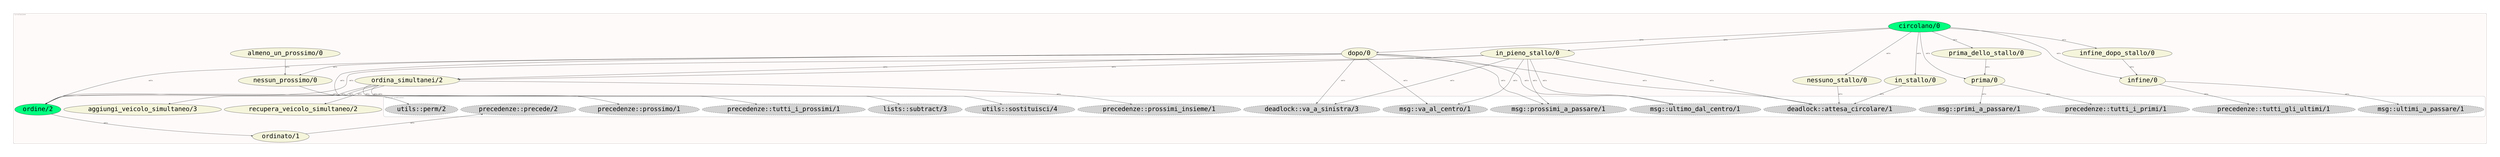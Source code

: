 digraph "circolazione_object" {
rankdir="TB"
ranksep="1.25"
compound="true"
splines="true"
pack="true"
clusterrank="local"
labeljust="l"
margin="1.0"
fontname="Courier"
fontsize="10"
fontcolor="snow4"
pencolor="snow4"
node [shape="ellipse",style="filled",fillcolor="white",fontname="Courier",fontsize="9"]
edge [fontname="Courier",fontsize="9"]

subgraph "cluster_circolazione_object" {
URL=""
tooltip="/home/giuseppe/IA/Progetto/code/circolazione.lgt"
bgcolor="snow"
style="rounded"
margin="10"
label="circolazione"
"circolano/0" [shape="ellipse",URL="circolazione_0.html#circolano/0",tooltip="circolazione_0.html#circolano/0",style="filled",fillcolor="springgreen",label=<<FONT POINT-SIZE="40"><![CDATA[circolano/0]]></FONT>>]
"ordine/2" [shape="ellipse",URL="circolazione_0.html#ordine/2",tooltip="circolazione_0.html#ordine/2",style="filled",fillcolor="springgreen",label=<<FONT POINT-SIZE="40"><![CDATA[ordine/2]]></FONT>>]
"circolano/0" [shape="ellipse",URL="circolazione_0.html#circolano/0",tooltip="circolazione_0.html#circolano/0",style="filled",fillcolor="springgreen",label=<<FONT POINT-SIZE="40"><![CDATA[circolano/0]]></FONT>>]
"ordine/2" [shape="ellipse",URL="circolazione_0.html#ordine/2",tooltip="circolazione_0.html#ordine/2",style="filled",fillcolor="springgreen",label=<<FONT POINT-SIZE="40"><![CDATA[ordine/2]]></FONT>>]
"prima/0" [shape="ellipse",style="filled",fillcolor="beige",label=<<FONT POINT-SIZE="40"><![CDATA[prima/0]]></FONT>>]
"dopo/0" [shape="ellipse",style="filled",fillcolor="beige",label=<<FONT POINT-SIZE="40"><![CDATA[dopo/0]]></FONT>>]
"prima_dello_stallo/0" [shape="ellipse",style="filled",fillcolor="beige",label=<<FONT POINT-SIZE="40"><![CDATA[prima_dello_stallo/0]]></FONT>>]
"in_pieno_stallo/0" [shape="ellipse",style="filled",fillcolor="beige",label=<<FONT POINT-SIZE="40"><![CDATA[in_pieno_stallo/0]]></FONT>>]
"infine_dopo_stallo/0" [shape="ellipse",style="filled",fillcolor="beige",label=<<FONT POINT-SIZE="40"><![CDATA[infine_dopo_stallo/0]]></FONT>>]
"nessun_prossimo/0" [shape="ellipse",style="filled",fillcolor="beige",label=<<FONT POINT-SIZE="40"><![CDATA[nessun_prossimo/0]]></FONT>>]
"almeno_un_prossimo/0" [shape="ellipse",style="filled",fillcolor="beige",label=<<FONT POINT-SIZE="40"><![CDATA[almeno_un_prossimo/0]]></FONT>>]
"nessuno_stallo/0" [shape="ellipse",style="filled",fillcolor="beige",label=<<FONT POINT-SIZE="40"><![CDATA[nessuno_stallo/0]]></FONT>>]
"in_stallo/0" [shape="ellipse",style="filled",fillcolor="beige",label=<<FONT POINT-SIZE="40"><![CDATA[in_stallo/0]]></FONT>>]
"recupera_veicolo_simultaneo/2" [shape="ellipse",style="filled",fillcolor="beige",label=<<FONT POINT-SIZE="40"><![CDATA[recupera_veicolo_simultaneo/2]]></FONT>>]
"aggiungi_veicolo_simultaneo/3" [shape="ellipse",style="filled",fillcolor="beige",label=<<FONT POINT-SIZE="40"><![CDATA[aggiungi_veicolo_simultaneo/3]]></FONT>>]
"ordina_simultanei/2" [shape="ellipse",style="filled",fillcolor="beige",label=<<FONT POINT-SIZE="40"><![CDATA[ordina_simultanei/2]]></FONT>>]
"infine/0" [shape="ellipse",style="filled",fillcolor="beige",label=<<FONT POINT-SIZE="40"><![CDATA[infine/0]]></FONT>>]
"ordinato/1" [shape="ellipse",style="filled",fillcolor="beige",label=<<FONT POINT-SIZE="40"><![CDATA[ordinato/1]]></FONT>>]
subgraph "cluster_other" {
URL=""
tooltip="(external predicates)"
bgcolor="white"
style="rounded"
margin="10"
label="(external predicates)"
"precedenze::tutti_i_primi/1" [shape="ellipse",URL="precedenze_0.html#tutti_i_primi/1",tooltip="precedenze_0.html#tutti_i_primi/1",style="filled,dashed",fillcolor="lightgrey",label=<<FONT POINT-SIZE="40"><![CDATA[precedenze::tutti_i_primi/1]]></FONT>>]
"msg::primi_a_passare/1" [shape="ellipse",URL="msg_0.html#primi_a_passare/1",tooltip="msg_0.html#primi_a_passare/1",style="filled,dashed",fillcolor="lightgrey",label=<<FONT POINT-SIZE="40"><![CDATA[msg::primi_a_passare/1]]></FONT>>]
"precedenze::tutti_i_prossimi/1" [shape="ellipse",URL="precedenze_0.html#tutti_i_prossimi/1",tooltip="precedenze_0.html#tutti_i_prossimi/1",style="filled,dashed",fillcolor="lightgrey",label=<<FONT POINT-SIZE="40"><![CDATA[precedenze::tutti_i_prossimi/1]]></FONT>>]
"msg::prossimi_a_passare/1" [shape="ellipse",URL="msg_0.html#prossimi_a_passare/1",tooltip="msg_0.html#prossimi_a_passare/1",style="filled,dashed",fillcolor="lightgrey",label=<<FONT POINT-SIZE="40"><![CDATA[msg::prossimi_a_passare/1]]></FONT>>]
"deadlock::attesa_circolare/1" [shape="ellipse",URL="deadlock_0.html#attesa_circolare/1",tooltip="deadlock_0.html#attesa_circolare/1",style="filled,dashed",fillcolor="lightgrey",label=<<FONT POINT-SIZE="40"><![CDATA[deadlock::attesa_circolare/1]]></FONT>>]
"deadlock::va_a_sinistra/3" [shape="ellipse",URL="deadlock_0.html#va_a_sinistra/3",tooltip="deadlock_0.html#va_a_sinistra/3",style="filled,dashed",fillcolor="lightgrey",label=<<FONT POINT-SIZE="40"><![CDATA[deadlock::va_a_sinistra/3]]></FONT>>]
"msg::va_al_centro/1" [shape="ellipse",URL="msg_0.html#va_al_centro/1",tooltip="msg_0.html#va_al_centro/1",style="filled,dashed",fillcolor="lightgrey",label=<<FONT POINT-SIZE="40"><![CDATA[msg::va_al_centro/1]]></FONT>>]
"msg::ultimo_dal_centro/1" [shape="ellipse",URL="msg_0.html#ultimo_dal_centro/1",tooltip="msg_0.html#ultimo_dal_centro/1",style="filled,dashed",fillcolor="lightgrey",label=<<FONT POINT-SIZE="40"><![CDATA[msg::ultimo_dal_centro/1]]></FONT>>]
"precedenze::prossimo/1" [shape="ellipse",URL="precedenze_0.html#prossimo/1",tooltip="precedenze_0.html#prossimo/1",style="filled,dashed",fillcolor="lightgrey",label=<<FONT POINT-SIZE="40"><![CDATA[precedenze::prossimo/1]]></FONT>>]
"precedenze::prossimi_insieme/1" [shape="ellipse",URL="precedenze_0.html#prossimi_insieme/1",tooltip="precedenze_0.html#prossimi_insieme/1",style="filled,dashed",fillcolor="lightgrey",label=<<FONT POINT-SIZE="40"><![CDATA[precedenze::prossimi_insieme/1]]></FONT>>]
"lists::subtract/3" [shape="ellipse",URL="lists_0.html#subtract/3",tooltip="lists_0.html#subtract/3",style="filled,dashed",fillcolor="lightgrey",label=<<FONT POINT-SIZE="40"><![CDATA[lists::subtract/3]]></FONT>>]
"utils::sostituisci/4" [shape="ellipse",URL="utils_0.html#sostituisci/4",tooltip="utils_0.html#sostituisci/4",style="filled,dashed",fillcolor="lightgrey",label=<<FONT POINT-SIZE="40"><![CDATA[utils::sostituisci/4]]></FONT>>]
"precedenze::tutti_gli_ultimi/1" [shape="ellipse",URL="precedenze_0.html#tutti_gli_ultimi/1",tooltip="precedenze_0.html#tutti_gli_ultimi/1",style="filled,dashed",fillcolor="lightgrey",label=<<FONT POINT-SIZE="40"><![CDATA[precedenze::tutti_gli_ultimi/1]]></FONT>>]
"msg::ultimi_a_passare/1" [shape="ellipse",URL="msg_0.html#ultimi_a_passare/1",tooltip="msg_0.html#ultimi_a_passare/1",style="filled,dashed",fillcolor="lightgrey",label=<<FONT POINT-SIZE="40"><![CDATA[msg::ultimi_a_passare/1]]></FONT>>]
"utils::perm/2" [shape="ellipse",URL="utils_0.html#perm/2",tooltip="utils_0.html#perm/2",style="filled,dashed",fillcolor="lightgrey",label=<<FONT POINT-SIZE="40"><![CDATA[utils::perm/2]]></FONT>>]
"precedenze::precede/2" [shape="ellipse",URL="precedenze_0.html#precede/2",tooltip="precedenze_0.html#precede/2",style="filled,dashed",fillcolor="lightgrey",label=<<FONT POINT-SIZE="40"><![CDATA[precedenze::precede/2]]></FONT>>]
}

"circolano/0" -> "nessuno_stallo/0" [arrowhead="rdiamond",tooltip="calls",label=<<![CDATA[calls]]><BR/>>]
"circolano/0" -> "prima/0" [arrowhead="rdiamond",tooltip="calls",label=<<![CDATA[calls]]><BR/>>]
"circolano/0" -> "dopo/0" [arrowhead="rdiamond",tooltip="calls",label=<<![CDATA[calls]]><BR/>>]
"circolano/0" -> "infine/0" [arrowhead="rdiamond",tooltip="calls",label=<<![CDATA[calls]]><BR/>>]
"circolano/0" -> "in_stallo/0" [arrowhead="rdiamond",tooltip="calls",label=<<![CDATA[calls]]><BR/>>]
"circolano/0" -> "prima_dello_stallo/0" [arrowhead="rdiamond",tooltip="calls",label=<<![CDATA[calls]]><BR/>>]
"circolano/0" -> "in_pieno_stallo/0" [arrowhead="rdiamond",tooltip="calls",label=<<![CDATA[calls]]><BR/>>]
"circolano/0" -> "infine_dopo_stallo/0" [arrowhead="rdiamond",tooltip="calls",label=<<![CDATA[calls]]><BR/>>]
"dopo/0" -> "ordina_simultanei/2" [arrowhead="rdiamond",tooltip="calls",label=<<![CDATA[calls]]><BR/>>]
"dopo/0" -> "ordine/2" [arrowhead="rdiamond",tooltip="calls",label=<<![CDATA[calls]]><BR/>>]
"dopo/0" -> "nessun_prossimo/0" [arrowhead="rdiamond",tooltip="calls",label=<<![CDATA[calls]]><BR/>>]
"prima_dello_stallo/0" -> "prima/0" [arrowhead="rdiamond",tooltip="calls",label=<<![CDATA[calls]]><BR/>>]
"in_pieno_stallo/0" -> "ordina_simultanei/2" [arrowhead="rdiamond",tooltip="calls",label=<<![CDATA[calls]]><BR/>>]
"in_pieno_stallo/0" -> "ordine/2" [arrowhead="rdiamond",tooltip="calls",label=<<![CDATA[calls]]><BR/>>]
"infine_dopo_stallo/0" -> "infine/0" [arrowhead="rdiamond",tooltip="calls",label=<<![CDATA[calls]]><BR/>>]
"almeno_un_prossimo/0" -> "nessun_prossimo/0" [arrowhead="rdiamond",tooltip="calls",label=<<![CDATA[calls]]><BR/>>]
"ordina_simultanei/2" -> "recupera_veicolo_simultaneo/2" [arrowhead="rdiamond",tooltip="calls",label=<<![CDATA[calls]]><BR/>>]
"ordina_simultanei/2" -> "aggiungi_veicolo_simultaneo/3" [arrowhead="rdiamond",tooltip="calls",label=<<![CDATA[calls]]><BR/>>]
"ordina_simultanei/2" -> "ordine/2" [arrowhead="rdiamond",tooltip="calls",label=<<![CDATA[calls]]><BR/>>]
"ordine/2" -> "ordinato/1" [arrowhead="rdiamond",tooltip="calls",label=<<![CDATA[calls]]><BR/>>]
"prima/0" -> "precedenze::tutti_i_primi/1" [arrowhead="rdiamond",tooltip="calls",label=<<![CDATA[calls]]><BR/>>]
"prima/0" -> "msg::primi_a_passare/1" [arrowhead="rdiamond",tooltip="calls",label=<<![CDATA[calls]]><BR/>>]
"dopo/0" -> "precedenze::tutti_i_prossimi/1" [arrowhead="rdiamond",tooltip="calls",label=<<![CDATA[calls]]><BR/>>]
"dopo/0" -> "msg::prossimi_a_passare/1" [arrowhead="rdiamond",tooltip="calls",label=<<![CDATA[calls]]><BR/>>]
"dopo/0" -> "deadlock::attesa_circolare/1" [arrowhead="rdiamond",tooltip="calls",label=<<![CDATA[calls]]><BR/>>]
"dopo/0" -> "deadlock::va_a_sinistra/3" [arrowhead="rdiamond",tooltip="calls",label=<<![CDATA[calls]]><BR/>>]
"dopo/0" -> "msg::va_al_centro/1" [arrowhead="rdiamond",tooltip="calls",label=<<![CDATA[calls]]><BR/>>]
"dopo/0" -> "msg::ultimo_dal_centro/1" [arrowhead="rdiamond",tooltip="calls",label=<<![CDATA[calls]]><BR/>>]
"in_pieno_stallo/0" -> "deadlock::attesa_circolare/1" [arrowhead="rdiamond",tooltip="calls",label=<<![CDATA[calls]]><BR/>>]
"in_pieno_stallo/0" -> "deadlock::va_a_sinistra/3" [arrowhead="rdiamond",tooltip="calls",label=<<![CDATA[calls]]><BR/>>]
"in_pieno_stallo/0" -> "msg::va_al_centro/1" [arrowhead="rdiamond",tooltip="calls",label=<<![CDATA[calls]]><BR/>>]
"in_pieno_stallo/0" -> "msg::prossimi_a_passare/1" [arrowhead="rdiamond",tooltip="calls",label=<<![CDATA[calls]]><BR/>>]
"in_pieno_stallo/0" -> "msg::ultimo_dal_centro/1" [arrowhead="rdiamond",tooltip="calls",label=<<![CDATA[calls]]><BR/>>]
"nessun_prossimo/0" -> "precedenze::prossimo/1" [arrowhead="rdiamond",tooltip="calls",label=<<![CDATA[calls]]><BR/>>]
"nessuno_stallo/0" -> "deadlock::attesa_circolare/1" [arrowhead="rdiamond",tooltip="calls",label=<<![CDATA[calls]]><BR/>>]
"in_stallo/0" -> "deadlock::attesa_circolare/1" [arrowhead="rdiamond",tooltip="calls",label=<<![CDATA[calls]]><BR/>>]
"ordina_simultanei/2" -> "precedenze::prossimi_insieme/1" [arrowhead="rdiamond",tooltip="calls",label=<<![CDATA[calls]]><BR/>>]
"ordina_simultanei/2" -> "lists::subtract/3" [arrowhead="rdiamond",tooltip="calls",label=<<![CDATA[calls]]><BR/>>]
"ordina_simultanei/2" -> "utils::sostituisci/4" [arrowhead="rdiamond",tooltip="calls",label=<<![CDATA[calls]]><BR/>>]
"infine/0" -> "precedenze::tutti_gli_ultimi/1" [arrowhead="rdiamond",tooltip="calls",label=<<![CDATA[calls]]><BR/>>]
"infine/0" -> "msg::ultimi_a_passare/1" [arrowhead="rdiamond",tooltip="calls",label=<<![CDATA[calls]]><BR/>>]
"ordine/2" -> "utils::perm/2" [arrowhead="rdiamond",tooltip="calls",label=<<![CDATA[calls]]><BR/>>]
"ordinato/1" -> "precedenze::precede/2" [arrowhead="rdiamond",tooltip="calls",label=<<![CDATA[calls]]><BR/>>]
}

}
